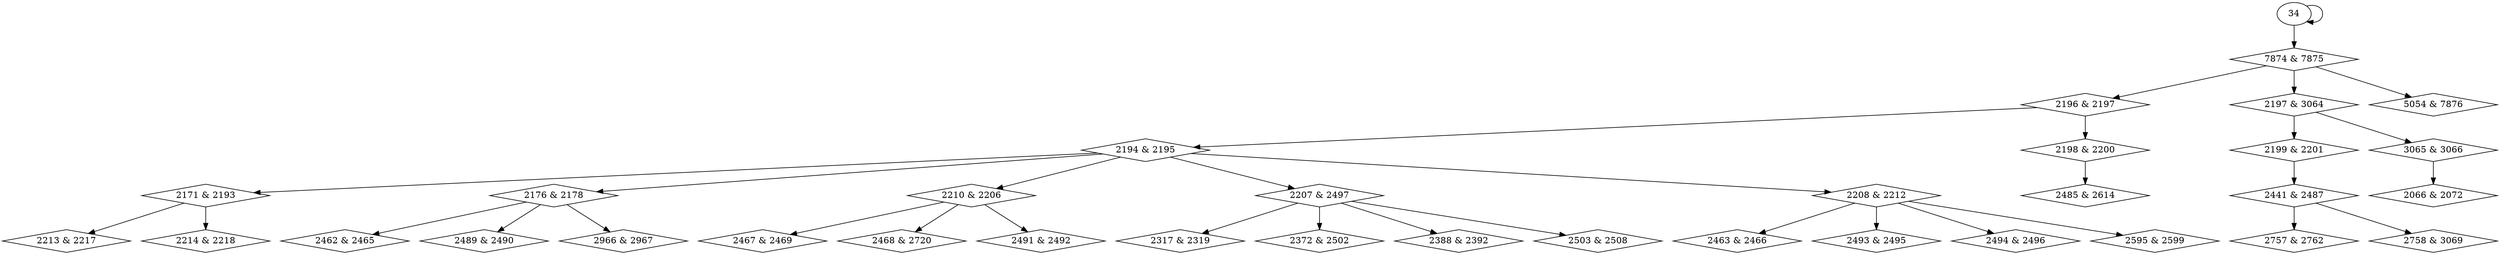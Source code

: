 digraph {
0 [label = "2066 & 2072", shape = diamond];
1 [label = "2171 & 2193", shape = diamond];
2 [label = "2176 & 2178", shape = diamond];
3 [label = "2210 & 2206", shape = diamond];
4 [label = "2194 & 2195", shape = diamond];
5 [label = "2196 & 2197", shape = diamond];
6 [label = "2197 & 3064", shape = diamond];
7 [label = "2198 & 2200", shape = diamond];
8 [label = "2199 & 2201", shape = diamond];
9 [label = "2207 & 2497", shape = diamond];
10 [label = "2208 & 2212", shape = diamond];
11 [label = "2213 & 2217", shape = diamond];
12 [label = "2214 & 2218", shape = diamond];
13 [label = "2317 & 2319", shape = diamond];
14 [label = "2372 & 2502", shape = diamond];
15 [label = "2388 & 2392", shape = diamond];
16 [label = "2441 & 2487", shape = diamond];
17 [label = "2462 & 2465", shape = diamond];
18 [label = "2463 & 2466", shape = diamond];
19 [label = "2467 & 2469", shape = diamond];
20 [label = "2468 & 2720", shape = diamond];
21 [label = "2485 & 2614", shape = diamond];
22 [label = "2489 & 2490", shape = diamond];
23 [label = "2491 & 2492", shape = diamond];
24 [label = "2493 & 2495", shape = diamond];
25 [label = "2494 & 2496", shape = diamond];
26 [label = "2503 & 2508", shape = diamond];
27 [label = "2595 & 2599", shape = diamond];
28 [label = "2757 & 2762", shape = diamond];
29 [label = "2758 & 3069", shape = diamond];
30 [label = "2966 & 2967", shape = diamond];
31 [label = "3065 & 3066", shape = diamond];
32 [label = "5054 & 7876", shape = diamond];
33 [label = "7874 & 7875", shape = diamond];
31 -> 0;
4 -> 1;
4 -> 2;
4 -> 3;
5 -> 4;
33 -> 5;
33 -> 6;
5 -> 7;
6 -> 8;
4 -> 9;
4 -> 10;
1 -> 11;
1 -> 12;
9 -> 13;
9 -> 14;
9 -> 15;
8 -> 16;
2 -> 17;
10 -> 18;
3 -> 19;
3 -> 20;
7 -> 21;
2 -> 22;
3 -> 23;
10 -> 24;
10 -> 25;
9 -> 26;
10 -> 27;
16 -> 28;
16 -> 29;
2 -> 30;
6 -> 31;
33 -> 32;
34 -> 33;
34 -> 34;
}
